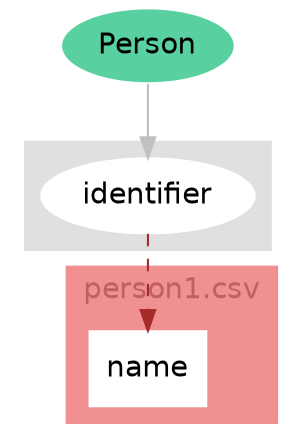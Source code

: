 digraph {
	graph [bb="0,0,350,393",
		fontname=helvetica,
		overlap=False,
		remincross=true,
		splines=true
	];
	node [label="\N"];
	subgraph cluster2 {
		graph [bb="8,102,342,154",
			color="#e0e0e0",
			fontcolor="#909090",
			fontname=helvetica,
			label="",
			rank=same,
			style=filled
		];
		1751299244		 [color=white,
			fontcolor=black,
			fontname=helvetica,
			height=0.5,
			label=identifier,
			pos="133,128",
			shape=ellipse,
			style=filled,
			width=0.92075];
	}
	subgraph cluster3 {
		graph [bb="11,8,315,83",
			color="#f09090",
			fontcolor="#c06060",
			fontname=helvetica,
			label="person1.csv",
			lheight=0.21,
			lp="163,71.5",
			lwidth=1.39,
			rank=same,
			style=filled
		];
		362375434		 [color=white,
			fontname=helvetica,
			height=0.5,
			label=name,
			pos="136,34",
			shape=box,
			style=filled,
			width=0.75];
	}
	1751299244 -> 362375434	 [color=brown,
		fontname="helvetica-italic",
		pos="e,135.44,52.227 133.56,109.7 134,96.46 134.6,77.947 135.1,62.663",
		style=dashed];
	1751299243	 [color=white,
		fillcolor="#59d0a0",
		fontname=helvetica,
		height=0.5,
		label=Person,
		pos="133,201",
		shape=ellipse,
		style=filled,
		width=1.0652];
	1751299243 -> 1751299244	 [color=gray,
		fontname="helvetica-italic",
		pos="e,133,146.03 133,182.81 133,174.79 133,165.05 133,156.07"];
}
